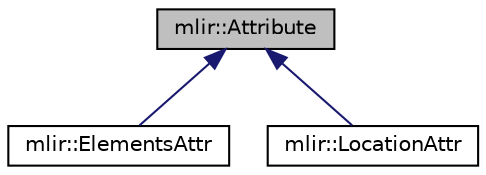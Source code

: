 digraph "mlir::Attribute"
{
  bgcolor="transparent";
  edge [fontname="Helvetica",fontsize="10",labelfontname="Helvetica",labelfontsize="10"];
  node [fontname="Helvetica",fontsize="10",shape=record];
  Node0 [label="mlir::Attribute",height=0.2,width=0.4,color="black", fillcolor="grey75", style="filled", fontcolor="black"];
  Node0 -> Node1 [dir="back",color="midnightblue",fontsize="10",style="solid",fontname="Helvetica"];
  Node1 [label="mlir::ElementsAttr",height=0.2,width=0.4,color="black",URL="$classmlir_1_1ElementsAttr.html",tooltip="A base attribute that represents a reference to a static shaped tensor or vector constant. "];
  Node0 -> Node2 [dir="back",color="midnightblue",fontsize="10",style="solid",fontname="Helvetica"];
  Node2 [label="mlir::LocationAttr",height=0.2,width=0.4,color="black",URL="$classmlir_1_1LocationAttr.html",tooltip="Location objects represent source locations information in MLIR. "];
}

